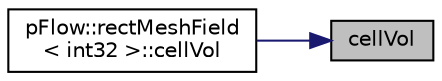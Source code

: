 digraph "cellVol"
{
 // LATEX_PDF_SIZE
  edge [fontname="Helvetica",fontsize="10",labelfontname="Helvetica",labelfontsize="10"];
  node [fontname="Helvetica",fontsize="10",shape=record];
  rankdir="RL";
  Node1 [label="cellVol",height=0.2,width=0.4,color="black", fillcolor="grey75", style="filled", fontcolor="black",tooltip=" "];
  Node1 -> Node2 [dir="back",color="midnightblue",fontsize="10",style="solid",fontname="Helvetica"];
  Node2 [label="pFlow::rectMeshField\l\< int32 \>::cellVol",height=0.2,width=0.4,color="black", fillcolor="white", style="filled",URL="$classpFlow_1_1rectMeshField.html#a9c4607334754054ca306b31fb749a6c0",tooltip=" "];
}
